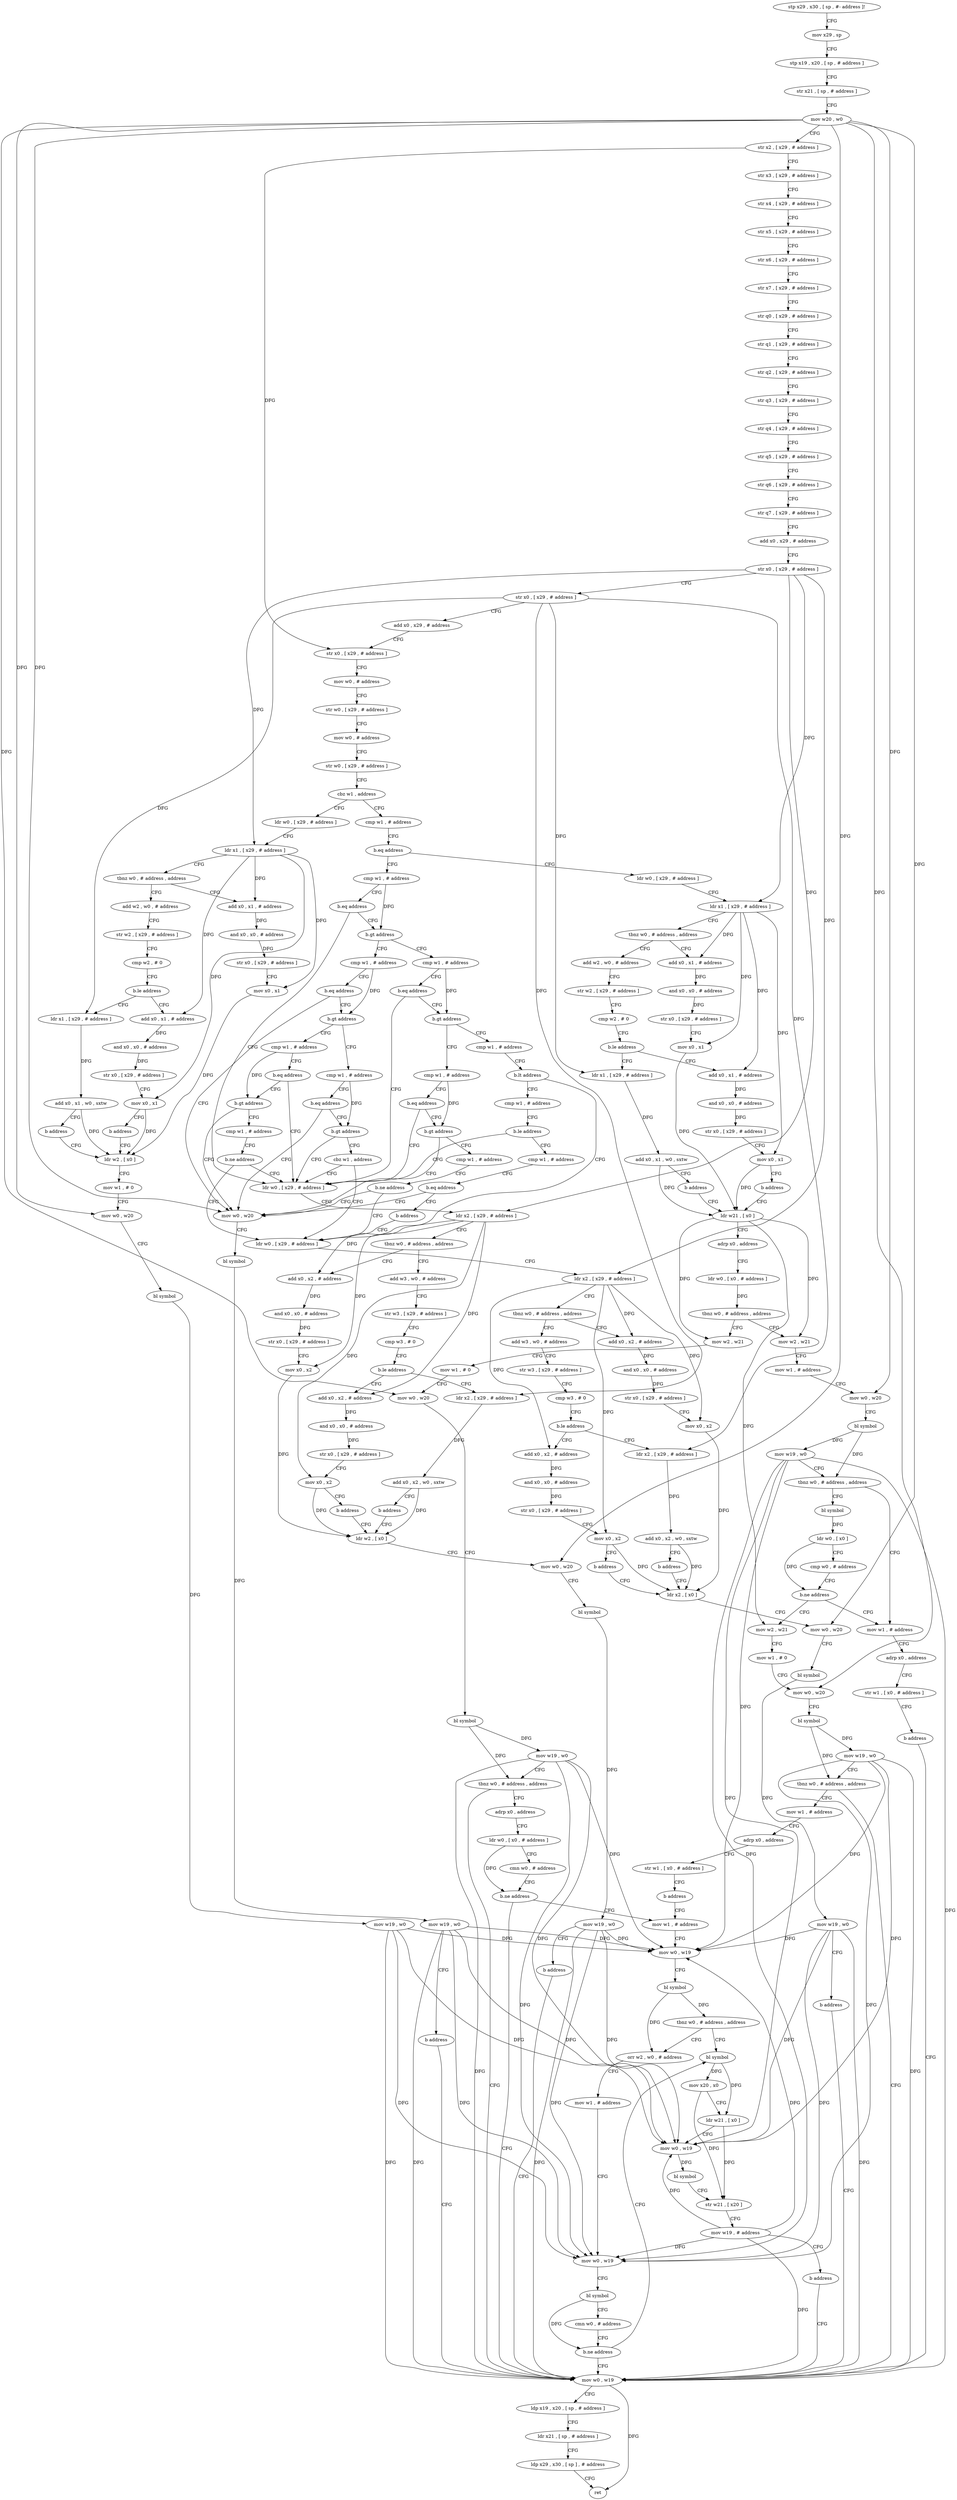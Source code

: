 digraph "func" {
"4270420" [label = "stp x29 , x30 , [ sp , #- address ]!" ]
"4270424" [label = "mov x29 , sp" ]
"4270428" [label = "stp x19 , x20 , [ sp , # address ]" ]
"4270432" [label = "str x21 , [ sp , # address ]" ]
"4270436" [label = "mov w20 , w0" ]
"4270440" [label = "str x2 , [ x29 , # address ]" ]
"4270444" [label = "str x3 , [ x29 , # address ]" ]
"4270448" [label = "str x4 , [ x29 , # address ]" ]
"4270452" [label = "str x5 , [ x29 , # address ]" ]
"4270456" [label = "str x6 , [ x29 , # address ]" ]
"4270460" [label = "str x7 , [ x29 , # address ]" ]
"4270464" [label = "str q0 , [ x29 , # address ]" ]
"4270468" [label = "str q1 , [ x29 , # address ]" ]
"4270472" [label = "str q2 , [ x29 , # address ]" ]
"4270476" [label = "str q3 , [ x29 , # address ]" ]
"4270480" [label = "str q4 , [ x29 , # address ]" ]
"4270484" [label = "str q5 , [ x29 , # address ]" ]
"4270488" [label = "str q6 , [ x29 , # address ]" ]
"4270492" [label = "str q7 , [ x29 , # address ]" ]
"4270496" [label = "add x0 , x29 , # address" ]
"4270500" [label = "str x0 , [ x29 , # address ]" ]
"4270504" [label = "str x0 , [ x29 , # address ]" ]
"4270508" [label = "add x0 , x29 , # address" ]
"4270512" [label = "str x0 , [ x29 , # address ]" ]
"4270516" [label = "mov w0 , # address" ]
"4270520" [label = "str w0 , [ x29 , # address ]" ]
"4270524" [label = "mov w0 , # address" ]
"4270528" [label = "str w0 , [ x29 , # address ]" ]
"4270532" [label = "cbz w1 , address" ]
"4270632" [label = "ldr w0 , [ x29 , # address ]" ]
"4270536" [label = "cmp w1 , # address" ]
"4270636" [label = "ldr x1 , [ x29 , # address ]" ]
"4270640" [label = "tbnz w0 , # address , address" ]
"4270700" [label = "add w2 , w0 , # address" ]
"4270644" [label = "add x0 , x1 , # address" ]
"4270540" [label = "b.eq address" ]
"4270748" [label = "ldr w0 , [ x29 , # address ]" ]
"4270544" [label = "cmp w1 , # address" ]
"4270704" [label = "str w2 , [ x29 , # address ]" ]
"4270708" [label = "cmp w2 , # 0" ]
"4270712" [label = "b.le address" ]
"4270736" [label = "ldr x1 , [ x29 , # address ]" ]
"4270716" [label = "add x0 , x1 , # address" ]
"4270648" [label = "and x0 , x0 , # address" ]
"4270652" [label = "str x0 , [ x29 , # address ]" ]
"4270656" [label = "mov x0 , x1" ]
"4270660" [label = "ldr w2 , [ x0 ]" ]
"4270752" [label = "ldr x1 , [ x29 , # address ]" ]
"4270756" [label = "tbnz w0 , # address , address" ]
"4270832" [label = "add w2 , w0 , # address" ]
"4270760" [label = "add x0 , x1 , # address" ]
"4270548" [label = "b.eq address" ]
"4271068" [label = "ldr w0 , [ x29 , # address ]" ]
"4270552" [label = "b.gt address" ]
"4270740" [label = "add x0 , x1 , w0 , sxtw" ]
"4270744" [label = "b address" ]
"4270720" [label = "and x0 , x0 , # address" ]
"4270724" [label = "str x0 , [ x29 , # address ]" ]
"4270728" [label = "mov x0 , x1" ]
"4270732" [label = "b address" ]
"4270836" [label = "str w2 , [ x29 , # address ]" ]
"4270840" [label = "cmp w2 , # 0" ]
"4270844" [label = "b.le address" ]
"4270868" [label = "ldr x1 , [ x29 , # address ]" ]
"4270848" [label = "add x0 , x1 , # address" ]
"4270764" [label = "and x0 , x0 , # address" ]
"4270768" [label = "str x0 , [ x29 , # address ]" ]
"4270772" [label = "mov x0 , x1" ]
"4270776" [label = "ldr w21 , [ x0 ]" ]
"4271072" [label = "ldr x2 , [ x29 , # address ]" ]
"4271076" [label = "tbnz w0 , # address , address" ]
"4271192" [label = "add w3 , w0 , # address" ]
"4271080" [label = "add x0 , x2 , # address" ]
"4271116" [label = "cmp w1 , # address" ]
"4270556" [label = "cmp w1 , # address" ]
"4270664" [label = "mov w1 , # 0" ]
"4270668" [label = "mov w0 , w20" ]
"4270672" [label = "bl symbol" ]
"4270676" [label = "mov w19 , w0" ]
"4270680" [label = "mov w0 , w19" ]
"4270872" [label = "add x0 , x1 , w0 , sxtw" ]
"4270876" [label = "b address" ]
"4270852" [label = "and x0 , x0 , # address" ]
"4270856" [label = "str x0 , [ x29 , # address ]" ]
"4270860" [label = "mov x0 , x1" ]
"4270864" [label = "b address" ]
"4270936" [label = "mov w2 , w21" ]
"4270940" [label = "mov w1 , # 0" ]
"4270944" [label = "mov w0 , w20" ]
"4270948" [label = "bl symbol" ]
"4270952" [label = "mov w19 , w0" ]
"4270956" [label = "tbnz w0 , # address , address" ]
"4270960" [label = "adrp x0 , address" ]
"4270792" [label = "mov w2 , w21" ]
"4270796" [label = "mov w1 , # address" ]
"4270800" [label = "mov w0 , w20" ]
"4270804" [label = "bl symbol" ]
"4270808" [label = "mov w19 , w0" ]
"4270812" [label = "tbnz w0 , # address , address" ]
"4270880" [label = "bl symbol" ]
"4270816" [label = "mov w1 , # address" ]
"4271196" [label = "str w3 , [ x29 , # address ]" ]
"4271200" [label = "cmp w3 , # 0" ]
"4271204" [label = "b.le address" ]
"4271228" [label = "ldr x2 , [ x29 , # address ]" ]
"4271208" [label = "add x0 , x2 , # address" ]
"4271084" [label = "and x0 , x0 , # address" ]
"4271088" [label = "str x0 , [ x29 , # address ]" ]
"4271092" [label = "mov x0 , x2" ]
"4271096" [label = "ldr w2 , [ x0 ]" ]
"4271120" [label = "b.eq address" ]
"4271124" [label = "b.gt address" ]
"4270560" [label = "b.eq address" ]
"4271148" [label = "mov w0 , w20" ]
"4270564" [label = "b.gt address" ]
"4270780" [label = "adrp x0 , address" ]
"4270784" [label = "ldr w0 , [ x0 , # address ]" ]
"4270788" [label = "tbnz w0 , # address , address" ]
"4270684" [label = "ldp x19 , x20 , [ sp , # address ]" ]
"4270688" [label = "ldr x21 , [ sp , # address ]" ]
"4270692" [label = "ldp x29 , x30 , [ sp ] , # address" ]
"4270696" [label = "ret" ]
"4270964" [label = "ldr w0 , [ x0 , # address ]" ]
"4270968" [label = "cmn w0 , # address" ]
"4270972" [label = "b.ne address" ]
"4270976" [label = "mov w1 , # address" ]
"4270884" [label = "ldr w0 , [ x0 ]" ]
"4270888" [label = "cmp w0 , # address" ]
"4270892" [label = "b.ne address" ]
"4270896" [label = "mov w2 , w21" ]
"4270820" [label = "adrp x0 , address" ]
"4270824" [label = "str w1 , [ x0 , # address ]" ]
"4270828" [label = "b address" ]
"4271232" [label = "add x0 , x2 , w0 , sxtw" ]
"4271236" [label = "b address" ]
"4271212" [label = "and x0 , x0 , # address" ]
"4271216" [label = "str x0 , [ x29 , # address ]" ]
"4271220" [label = "mov x0 , x2" ]
"4271224" [label = "b address" ]
"4271164" [label = "cmp w1 , # address" ]
"4271128" [label = "cmp w1 , # address" ]
"4271152" [label = "bl symbol" ]
"4271156" [label = "mov w19 , w0" ]
"4271160" [label = "b address" ]
"4271048" [label = "cmp w1 , # address" ]
"4270568" [label = "cmp w1 , # address" ]
"4270980" [label = "mov w0 , w19" ]
"4270984" [label = "bl symbol" ]
"4270988" [label = "tbnz w0 , # address , address" ]
"4271016" [label = "bl symbol" ]
"4270992" [label = "orr w2 , w0 , # address" ]
"4270900" [label = "mov w1 , # 0" ]
"4270904" [label = "mov w0 , w20" ]
"4270908" [label = "bl symbol" ]
"4270912" [label = "mov w19 , w0" ]
"4270916" [label = "tbnz w0 , # address , address" ]
"4270920" [label = "mov w1 , # address" ]
"4271100" [label = "mov w0 , w20" ]
"4271104" [label = "bl symbol" ]
"4271108" [label = "mov w19 , w0" ]
"4271112" [label = "b address" ]
"4271168" [label = "b.lt address" ]
"4270584" [label = "ldr w0 , [ x29 , # address ]" ]
"4271172" [label = "cmp w1 , # address" ]
"4271132" [label = "b.eq address" ]
"4271136" [label = "b.gt address" ]
"4271052" [label = "b.eq address" ]
"4271056" [label = "b.gt address" ]
"4270572" [label = "b.eq address" ]
"4270576" [label = "b.gt address" ]
"4271020" [label = "mov x20 , x0" ]
"4271024" [label = "ldr w21 , [ x0 ]" ]
"4271028" [label = "mov w0 , w19" ]
"4271032" [label = "bl symbol" ]
"4271036" [label = "str w21 , [ x20 ]" ]
"4271040" [label = "mov w19 , # address" ]
"4271044" [label = "b address" ]
"4270996" [label = "mov w1 , # address" ]
"4271000" [label = "mov w0 , w19" ]
"4271004" [label = "bl symbol" ]
"4271008" [label = "cmn w0 , # address" ]
"4271012" [label = "b.ne address" ]
"4270924" [label = "adrp x0 , address" ]
"4270928" [label = "str w1 , [ x0 , # address ]" ]
"4270932" [label = "b address" ]
"4270588" [label = "ldr x2 , [ x29 , # address ]" ]
"4270592" [label = "tbnz w0 , # address , address" ]
"4271240" [label = "add w3 , w0 , # address" ]
"4270596" [label = "add x0 , x2 , # address" ]
"4271176" [label = "b.le address" ]
"4271180" [label = "cmp w1 , # address" ]
"4271140" [label = "cmp w1 , # address" ]
"4271060" [label = "cmp w1 , # address" ]
"4270580" [label = "cbz w1 , address" ]
"4271244" [label = "str w3 , [ x29 , # address ]" ]
"4271248" [label = "cmp w3 , # 0" ]
"4271252" [label = "b.le address" ]
"4271276" [label = "ldr x2 , [ x29 , # address ]" ]
"4271256" [label = "add x0 , x2 , # address" ]
"4270600" [label = "and x0 , x0 , # address" ]
"4270604" [label = "str x0 , [ x29 , # address ]" ]
"4270608" [label = "mov x0 , x2" ]
"4270612" [label = "ldr x2 , [ x0 ]" ]
"4271184" [label = "b.eq address" ]
"4271188" [label = "b address" ]
"4271144" [label = "b.ne address" ]
"4271064" [label = "b.ne address" ]
"4271280" [label = "add x0 , x2 , w0 , sxtw" ]
"4271284" [label = "b address" ]
"4271260" [label = "and x0 , x0 , # address" ]
"4271264" [label = "str x0 , [ x29 , # address ]" ]
"4271268" [label = "mov x0 , x2" ]
"4271272" [label = "b address" ]
"4270616" [label = "mov w0 , w20" ]
"4270620" [label = "bl symbol" ]
"4270624" [label = "mov w19 , w0" ]
"4270628" [label = "b address" ]
"4270420" -> "4270424" [ label = "CFG" ]
"4270424" -> "4270428" [ label = "CFG" ]
"4270428" -> "4270432" [ label = "CFG" ]
"4270432" -> "4270436" [ label = "CFG" ]
"4270436" -> "4270440" [ label = "CFG" ]
"4270436" -> "4270668" [ label = "DFG" ]
"4270436" -> "4270944" [ label = "DFG" ]
"4270436" -> "4270800" [ label = "DFG" ]
"4270436" -> "4271100" [ label = "DFG" ]
"4270436" -> "4271148" [ label = "DFG" ]
"4270436" -> "4270904" [ label = "DFG" ]
"4270436" -> "4270616" [ label = "DFG" ]
"4270440" -> "4270444" [ label = "CFG" ]
"4270440" -> "4270512" [ label = "DFG" ]
"4270444" -> "4270448" [ label = "CFG" ]
"4270448" -> "4270452" [ label = "CFG" ]
"4270452" -> "4270456" [ label = "CFG" ]
"4270456" -> "4270460" [ label = "CFG" ]
"4270460" -> "4270464" [ label = "CFG" ]
"4270464" -> "4270468" [ label = "CFG" ]
"4270468" -> "4270472" [ label = "CFG" ]
"4270472" -> "4270476" [ label = "CFG" ]
"4270476" -> "4270480" [ label = "CFG" ]
"4270480" -> "4270484" [ label = "CFG" ]
"4270484" -> "4270488" [ label = "CFG" ]
"4270488" -> "4270492" [ label = "CFG" ]
"4270492" -> "4270496" [ label = "CFG" ]
"4270496" -> "4270500" [ label = "CFG" ]
"4270500" -> "4270504" [ label = "CFG" ]
"4270500" -> "4270636" [ label = "DFG" ]
"4270500" -> "4270752" [ label = "DFG" ]
"4270500" -> "4271072" [ label = "DFG" ]
"4270500" -> "4270588" [ label = "DFG" ]
"4270504" -> "4270508" [ label = "CFG" ]
"4270504" -> "4270736" [ label = "DFG" ]
"4270504" -> "4270868" [ label = "DFG" ]
"4270504" -> "4271228" [ label = "DFG" ]
"4270504" -> "4271276" [ label = "DFG" ]
"4270508" -> "4270512" [ label = "CFG" ]
"4270512" -> "4270516" [ label = "CFG" ]
"4270516" -> "4270520" [ label = "CFG" ]
"4270520" -> "4270524" [ label = "CFG" ]
"4270524" -> "4270528" [ label = "CFG" ]
"4270528" -> "4270532" [ label = "CFG" ]
"4270532" -> "4270632" [ label = "CFG" ]
"4270532" -> "4270536" [ label = "CFG" ]
"4270632" -> "4270636" [ label = "CFG" ]
"4270536" -> "4270540" [ label = "CFG" ]
"4270636" -> "4270640" [ label = "CFG" ]
"4270636" -> "4270644" [ label = "DFG" ]
"4270636" -> "4270656" [ label = "DFG" ]
"4270636" -> "4270716" [ label = "DFG" ]
"4270636" -> "4270728" [ label = "DFG" ]
"4270640" -> "4270700" [ label = "CFG" ]
"4270640" -> "4270644" [ label = "CFG" ]
"4270700" -> "4270704" [ label = "CFG" ]
"4270644" -> "4270648" [ label = "DFG" ]
"4270540" -> "4270748" [ label = "CFG" ]
"4270540" -> "4270544" [ label = "CFG" ]
"4270748" -> "4270752" [ label = "CFG" ]
"4270544" -> "4270548" [ label = "CFG" ]
"4270544" -> "4270552" [ label = "DFG" ]
"4270704" -> "4270708" [ label = "CFG" ]
"4270708" -> "4270712" [ label = "CFG" ]
"4270712" -> "4270736" [ label = "CFG" ]
"4270712" -> "4270716" [ label = "CFG" ]
"4270736" -> "4270740" [ label = "DFG" ]
"4270716" -> "4270720" [ label = "DFG" ]
"4270648" -> "4270652" [ label = "DFG" ]
"4270652" -> "4270656" [ label = "CFG" ]
"4270656" -> "4270660" [ label = "DFG" ]
"4270660" -> "4270664" [ label = "CFG" ]
"4270752" -> "4270756" [ label = "CFG" ]
"4270752" -> "4270760" [ label = "DFG" ]
"4270752" -> "4270772" [ label = "DFG" ]
"4270752" -> "4270848" [ label = "DFG" ]
"4270752" -> "4270860" [ label = "DFG" ]
"4270756" -> "4270832" [ label = "CFG" ]
"4270756" -> "4270760" [ label = "CFG" ]
"4270832" -> "4270836" [ label = "CFG" ]
"4270760" -> "4270764" [ label = "DFG" ]
"4270548" -> "4271068" [ label = "CFG" ]
"4270548" -> "4270552" [ label = "CFG" ]
"4271068" -> "4271072" [ label = "CFG" ]
"4270552" -> "4271116" [ label = "CFG" ]
"4270552" -> "4270556" [ label = "CFG" ]
"4270740" -> "4270744" [ label = "CFG" ]
"4270740" -> "4270660" [ label = "DFG" ]
"4270744" -> "4270660" [ label = "CFG" ]
"4270720" -> "4270724" [ label = "DFG" ]
"4270724" -> "4270728" [ label = "CFG" ]
"4270728" -> "4270732" [ label = "CFG" ]
"4270728" -> "4270660" [ label = "DFG" ]
"4270732" -> "4270660" [ label = "CFG" ]
"4270836" -> "4270840" [ label = "CFG" ]
"4270840" -> "4270844" [ label = "CFG" ]
"4270844" -> "4270868" [ label = "CFG" ]
"4270844" -> "4270848" [ label = "CFG" ]
"4270868" -> "4270872" [ label = "DFG" ]
"4270848" -> "4270852" [ label = "DFG" ]
"4270764" -> "4270768" [ label = "DFG" ]
"4270768" -> "4270772" [ label = "CFG" ]
"4270772" -> "4270776" [ label = "DFG" ]
"4270776" -> "4270780" [ label = "CFG" ]
"4270776" -> "4270936" [ label = "DFG" ]
"4270776" -> "4270792" [ label = "DFG" ]
"4270776" -> "4270896" [ label = "DFG" ]
"4271072" -> "4271076" [ label = "CFG" ]
"4271072" -> "4271080" [ label = "DFG" ]
"4271072" -> "4271092" [ label = "DFG" ]
"4271072" -> "4271208" [ label = "DFG" ]
"4271072" -> "4271220" [ label = "DFG" ]
"4271076" -> "4271192" [ label = "CFG" ]
"4271076" -> "4271080" [ label = "CFG" ]
"4271192" -> "4271196" [ label = "CFG" ]
"4271080" -> "4271084" [ label = "DFG" ]
"4271116" -> "4271120" [ label = "CFG" ]
"4271116" -> "4271124" [ label = "DFG" ]
"4270556" -> "4270560" [ label = "CFG" ]
"4270556" -> "4270564" [ label = "DFG" ]
"4270664" -> "4270668" [ label = "CFG" ]
"4270668" -> "4270672" [ label = "CFG" ]
"4270672" -> "4270676" [ label = "DFG" ]
"4270676" -> "4270680" [ label = "DFG" ]
"4270676" -> "4270980" [ label = "DFG" ]
"4270676" -> "4271028" [ label = "DFG" ]
"4270676" -> "4271000" [ label = "DFG" ]
"4270680" -> "4270684" [ label = "CFG" ]
"4270680" -> "4270696" [ label = "DFG" ]
"4270872" -> "4270876" [ label = "CFG" ]
"4270872" -> "4270776" [ label = "DFG" ]
"4270876" -> "4270776" [ label = "CFG" ]
"4270852" -> "4270856" [ label = "DFG" ]
"4270856" -> "4270860" [ label = "CFG" ]
"4270860" -> "4270864" [ label = "CFG" ]
"4270860" -> "4270776" [ label = "DFG" ]
"4270864" -> "4270776" [ label = "CFG" ]
"4270936" -> "4270940" [ label = "CFG" ]
"4270940" -> "4270944" [ label = "CFG" ]
"4270944" -> "4270948" [ label = "CFG" ]
"4270948" -> "4270952" [ label = "DFG" ]
"4270948" -> "4270956" [ label = "DFG" ]
"4270952" -> "4270956" [ label = "CFG" ]
"4270952" -> "4270680" [ label = "DFG" ]
"4270952" -> "4270980" [ label = "DFG" ]
"4270952" -> "4271028" [ label = "DFG" ]
"4270952" -> "4271000" [ label = "DFG" ]
"4270956" -> "4270680" [ label = "CFG" ]
"4270956" -> "4270960" [ label = "CFG" ]
"4270960" -> "4270964" [ label = "CFG" ]
"4270792" -> "4270796" [ label = "CFG" ]
"4270796" -> "4270800" [ label = "CFG" ]
"4270800" -> "4270804" [ label = "CFG" ]
"4270804" -> "4270808" [ label = "DFG" ]
"4270804" -> "4270812" [ label = "DFG" ]
"4270808" -> "4270812" [ label = "CFG" ]
"4270808" -> "4270680" [ label = "DFG" ]
"4270808" -> "4270980" [ label = "DFG" ]
"4270808" -> "4271028" [ label = "DFG" ]
"4270808" -> "4271000" [ label = "DFG" ]
"4270812" -> "4270880" [ label = "CFG" ]
"4270812" -> "4270816" [ label = "CFG" ]
"4270880" -> "4270884" [ label = "DFG" ]
"4270816" -> "4270820" [ label = "CFG" ]
"4271196" -> "4271200" [ label = "CFG" ]
"4271200" -> "4271204" [ label = "CFG" ]
"4271204" -> "4271228" [ label = "CFG" ]
"4271204" -> "4271208" [ label = "CFG" ]
"4271228" -> "4271232" [ label = "DFG" ]
"4271208" -> "4271212" [ label = "DFG" ]
"4271084" -> "4271088" [ label = "DFG" ]
"4271088" -> "4271092" [ label = "CFG" ]
"4271092" -> "4271096" [ label = "DFG" ]
"4271096" -> "4271100" [ label = "CFG" ]
"4271120" -> "4271068" [ label = "CFG" ]
"4271120" -> "4271124" [ label = "CFG" ]
"4271124" -> "4271164" [ label = "CFG" ]
"4271124" -> "4271128" [ label = "CFG" ]
"4270560" -> "4271148" [ label = "CFG" ]
"4270560" -> "4270564" [ label = "CFG" ]
"4271148" -> "4271152" [ label = "CFG" ]
"4270564" -> "4271048" [ label = "CFG" ]
"4270564" -> "4270568" [ label = "CFG" ]
"4270780" -> "4270784" [ label = "CFG" ]
"4270784" -> "4270788" [ label = "DFG" ]
"4270788" -> "4270936" [ label = "CFG" ]
"4270788" -> "4270792" [ label = "CFG" ]
"4270684" -> "4270688" [ label = "CFG" ]
"4270688" -> "4270692" [ label = "CFG" ]
"4270692" -> "4270696" [ label = "CFG" ]
"4270964" -> "4270968" [ label = "CFG" ]
"4270964" -> "4270972" [ label = "DFG" ]
"4270968" -> "4270972" [ label = "CFG" ]
"4270972" -> "4270680" [ label = "CFG" ]
"4270972" -> "4270976" [ label = "CFG" ]
"4270976" -> "4270980" [ label = "CFG" ]
"4270884" -> "4270888" [ label = "CFG" ]
"4270884" -> "4270892" [ label = "DFG" ]
"4270888" -> "4270892" [ label = "CFG" ]
"4270892" -> "4270816" [ label = "CFG" ]
"4270892" -> "4270896" [ label = "CFG" ]
"4270896" -> "4270900" [ label = "CFG" ]
"4270820" -> "4270824" [ label = "CFG" ]
"4270824" -> "4270828" [ label = "CFG" ]
"4270828" -> "4270680" [ label = "CFG" ]
"4271232" -> "4271236" [ label = "CFG" ]
"4271232" -> "4271096" [ label = "DFG" ]
"4271236" -> "4271096" [ label = "CFG" ]
"4271212" -> "4271216" [ label = "DFG" ]
"4271216" -> "4271220" [ label = "CFG" ]
"4271220" -> "4271224" [ label = "CFG" ]
"4271220" -> "4271096" [ label = "DFG" ]
"4271224" -> "4271096" [ label = "CFG" ]
"4271164" -> "4271168" [ label = "CFG" ]
"4271128" -> "4271132" [ label = "CFG" ]
"4271128" -> "4271136" [ label = "DFG" ]
"4271152" -> "4271156" [ label = "DFG" ]
"4271156" -> "4271160" [ label = "CFG" ]
"4271156" -> "4270680" [ label = "DFG" ]
"4271156" -> "4270980" [ label = "DFG" ]
"4271156" -> "4271028" [ label = "DFG" ]
"4271156" -> "4271000" [ label = "DFG" ]
"4271160" -> "4270680" [ label = "CFG" ]
"4271048" -> "4271052" [ label = "CFG" ]
"4271048" -> "4271056" [ label = "DFG" ]
"4270568" -> "4270572" [ label = "CFG" ]
"4270568" -> "4270576" [ label = "DFG" ]
"4270980" -> "4270984" [ label = "CFG" ]
"4270984" -> "4270988" [ label = "DFG" ]
"4270984" -> "4270992" [ label = "DFG" ]
"4270988" -> "4271016" [ label = "CFG" ]
"4270988" -> "4270992" [ label = "CFG" ]
"4271016" -> "4271020" [ label = "DFG" ]
"4271016" -> "4271024" [ label = "DFG" ]
"4270992" -> "4270996" [ label = "CFG" ]
"4270900" -> "4270904" [ label = "CFG" ]
"4270904" -> "4270908" [ label = "CFG" ]
"4270908" -> "4270912" [ label = "DFG" ]
"4270908" -> "4270916" [ label = "DFG" ]
"4270912" -> "4270916" [ label = "CFG" ]
"4270912" -> "4270680" [ label = "DFG" ]
"4270912" -> "4270980" [ label = "DFG" ]
"4270912" -> "4271028" [ label = "DFG" ]
"4270912" -> "4271000" [ label = "DFG" ]
"4270916" -> "4270680" [ label = "CFG" ]
"4270916" -> "4270920" [ label = "CFG" ]
"4270920" -> "4270924" [ label = "CFG" ]
"4271100" -> "4271104" [ label = "CFG" ]
"4271104" -> "4271108" [ label = "DFG" ]
"4271108" -> "4271112" [ label = "CFG" ]
"4271108" -> "4270680" [ label = "DFG" ]
"4271108" -> "4270980" [ label = "DFG" ]
"4271108" -> "4271028" [ label = "DFG" ]
"4271108" -> "4271000" [ label = "DFG" ]
"4271112" -> "4270680" [ label = "CFG" ]
"4271168" -> "4270584" [ label = "CFG" ]
"4271168" -> "4271172" [ label = "CFG" ]
"4270584" -> "4270588" [ label = "CFG" ]
"4271172" -> "4271176" [ label = "CFG" ]
"4271132" -> "4271068" [ label = "CFG" ]
"4271132" -> "4271136" [ label = "CFG" ]
"4271136" -> "4271148" [ label = "CFG" ]
"4271136" -> "4271140" [ label = "CFG" ]
"4271052" -> "4271068" [ label = "CFG" ]
"4271052" -> "4271056" [ label = "CFG" ]
"4271056" -> "4271148" [ label = "CFG" ]
"4271056" -> "4271060" [ label = "CFG" ]
"4270572" -> "4271148" [ label = "CFG" ]
"4270572" -> "4270576" [ label = "CFG" ]
"4270576" -> "4271068" [ label = "CFG" ]
"4270576" -> "4270580" [ label = "CFG" ]
"4271020" -> "4271024" [ label = "CFG" ]
"4271020" -> "4271036" [ label = "DFG" ]
"4271024" -> "4271028" [ label = "CFG" ]
"4271024" -> "4271036" [ label = "DFG" ]
"4271028" -> "4271032" [ label = "DFG" ]
"4271032" -> "4271036" [ label = "CFG" ]
"4271036" -> "4271040" [ label = "CFG" ]
"4271040" -> "4271044" [ label = "CFG" ]
"4271040" -> "4270680" [ label = "DFG" ]
"4271040" -> "4270980" [ label = "DFG" ]
"4271040" -> "4271028" [ label = "DFG" ]
"4271040" -> "4271000" [ label = "DFG" ]
"4271044" -> "4270680" [ label = "CFG" ]
"4270996" -> "4271000" [ label = "CFG" ]
"4271000" -> "4271004" [ label = "CFG" ]
"4271004" -> "4271008" [ label = "CFG" ]
"4271004" -> "4271012" [ label = "DFG" ]
"4271008" -> "4271012" [ label = "CFG" ]
"4271012" -> "4270680" [ label = "CFG" ]
"4271012" -> "4271016" [ label = "CFG" ]
"4270924" -> "4270928" [ label = "CFG" ]
"4270928" -> "4270932" [ label = "CFG" ]
"4270932" -> "4270976" [ label = "CFG" ]
"4270588" -> "4270592" [ label = "CFG" ]
"4270588" -> "4270596" [ label = "DFG" ]
"4270588" -> "4270608" [ label = "DFG" ]
"4270588" -> "4271256" [ label = "DFG" ]
"4270588" -> "4271268" [ label = "DFG" ]
"4270592" -> "4271240" [ label = "CFG" ]
"4270592" -> "4270596" [ label = "CFG" ]
"4271240" -> "4271244" [ label = "CFG" ]
"4270596" -> "4270600" [ label = "DFG" ]
"4271176" -> "4271068" [ label = "CFG" ]
"4271176" -> "4271180" [ label = "CFG" ]
"4271180" -> "4271184" [ label = "CFG" ]
"4271140" -> "4271144" [ label = "CFG" ]
"4271060" -> "4271064" [ label = "CFG" ]
"4270580" -> "4271068" [ label = "CFG" ]
"4270580" -> "4270584" [ label = "CFG" ]
"4271244" -> "4271248" [ label = "CFG" ]
"4271248" -> "4271252" [ label = "CFG" ]
"4271252" -> "4271276" [ label = "CFG" ]
"4271252" -> "4271256" [ label = "CFG" ]
"4271276" -> "4271280" [ label = "DFG" ]
"4271256" -> "4271260" [ label = "DFG" ]
"4270600" -> "4270604" [ label = "DFG" ]
"4270604" -> "4270608" [ label = "CFG" ]
"4270608" -> "4270612" [ label = "DFG" ]
"4270612" -> "4270616" [ label = "CFG" ]
"4271184" -> "4271148" [ label = "CFG" ]
"4271184" -> "4271188" [ label = "CFG" ]
"4271188" -> "4270584" [ label = "CFG" ]
"4271144" -> "4270584" [ label = "CFG" ]
"4271144" -> "4271148" [ label = "CFG" ]
"4271064" -> "4270584" [ label = "CFG" ]
"4271064" -> "4271068" [ label = "CFG" ]
"4271280" -> "4271284" [ label = "CFG" ]
"4271280" -> "4270612" [ label = "DFG" ]
"4271284" -> "4270612" [ label = "CFG" ]
"4271260" -> "4271264" [ label = "DFG" ]
"4271264" -> "4271268" [ label = "CFG" ]
"4271268" -> "4271272" [ label = "CFG" ]
"4271268" -> "4270612" [ label = "DFG" ]
"4271272" -> "4270612" [ label = "CFG" ]
"4270616" -> "4270620" [ label = "CFG" ]
"4270620" -> "4270624" [ label = "DFG" ]
"4270624" -> "4270628" [ label = "CFG" ]
"4270624" -> "4270680" [ label = "DFG" ]
"4270624" -> "4270980" [ label = "DFG" ]
"4270624" -> "4271028" [ label = "DFG" ]
"4270624" -> "4271000" [ label = "DFG" ]
"4270628" -> "4270680" [ label = "CFG" ]
}
